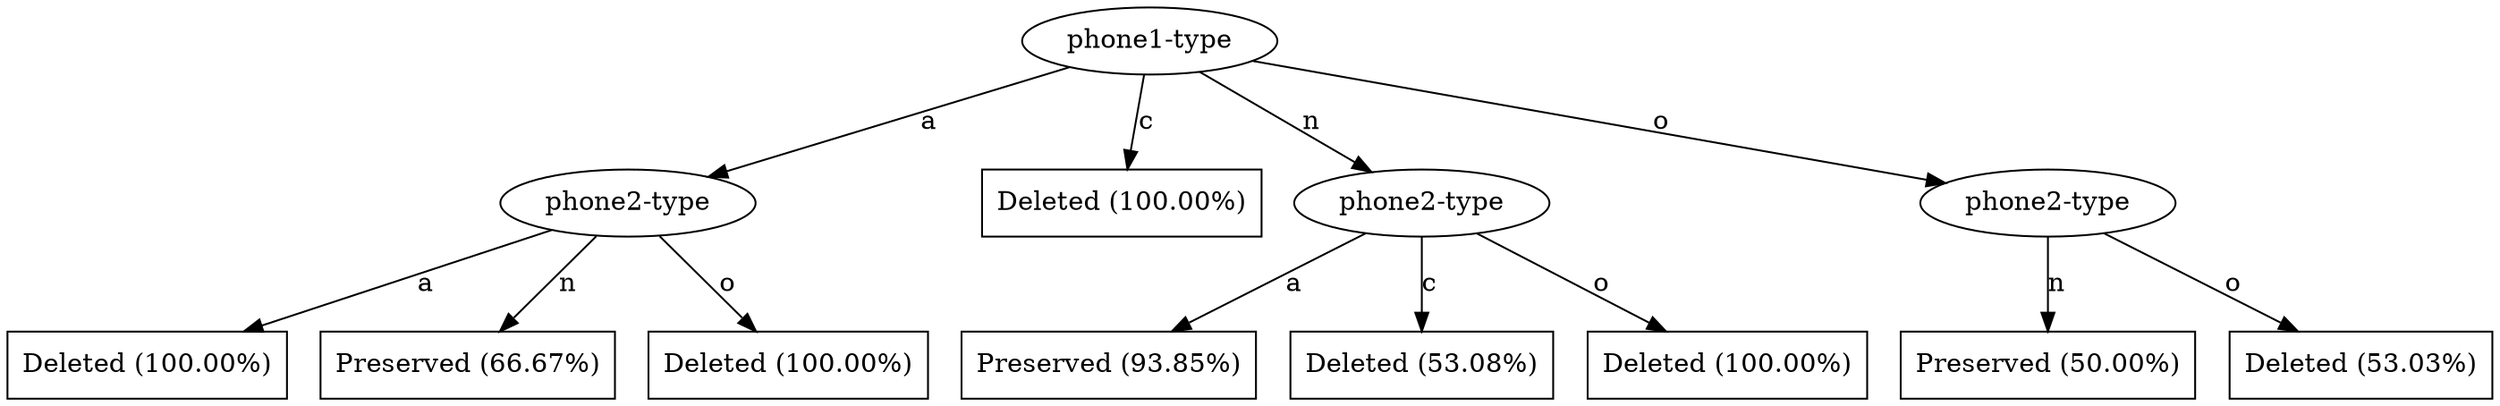 digraph G {
"bg==" [ shape=ellipse label="phone1-type"]
"bg==" -> "bi0w" [ label="a" ]
"bi0w" [ shape=ellipse label="phone2-type"]
"bi0w" -> "bi0wLTE=" [ label="a" ]
"bi0wLTE=" [ shape=box label="Deleted (100.00%)"]
"bi0w" -> "bi0wLTM=" [ label="n" ]
"bi0wLTM=" [ shape=box label="Preserved (66.67%)"]
"bi0w" -> "bi0wLTQ=" [ label="o" ]
"bi0wLTQ=" [ shape=box label="Deleted (100.00%)"]
"bg==" -> "bi0x" [ label="c" ]
"bi0x" [ shape=box label="Deleted (100.00%)"]
"bg==" -> "bi0y" [ label="n" ]
"bi0y" [ shape=ellipse label="phone2-type"]
"bi0y" -> "bi0yLTE=" [ label="a" ]
"bi0yLTE=" [ shape=box label="Preserved (93.85%)"]
"bi0y" -> "bi0yLTI=" [ label="c" ]
"bi0yLTI=" [ shape=box label="Deleted (53.08%)"]
"bi0y" -> "bi0yLTQ=" [ label="o" ]
"bi0yLTQ=" [ shape=box label="Deleted (100.00%)"]
"bg==" -> "bi0z" [ label="o" ]
"bi0z" [ shape=ellipse label="phone2-type"]
"bi0z" -> "bi0zLTM=" [ label="n" ]
"bi0zLTM=" [ shape=box label="Preserved (50.00%)"]
"bi0z" -> "bi0zLTQ=" [ label="o" ]
"bi0zLTQ=" [ shape=box label="Deleted (53.03%)"]
}
